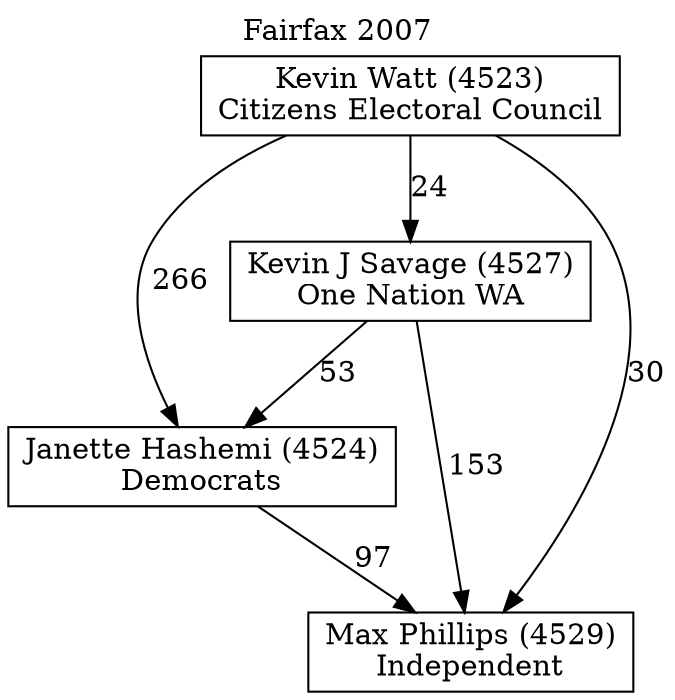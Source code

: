 // House preference flow
digraph "Max Phillips (4529)_Fairfax_2007" {
	graph [label="Fairfax 2007" labelloc=t mclimit=10]
	node [shape=box]
	"Janette Hashemi (4524)" [label="Janette Hashemi (4524)
Democrats"]
	"Kevin J Savage (4527)" [label="Kevin J Savage (4527)
One Nation WA"]
	"Kevin Watt (4523)" [label="Kevin Watt (4523)
Citizens Electoral Council"]
	"Max Phillips (4529)" [label="Max Phillips (4529)
Independent"]
	"Janette Hashemi (4524)" -> "Max Phillips (4529)" [label=97]
	"Kevin J Savage (4527)" -> "Janette Hashemi (4524)" [label=53]
	"Kevin J Savage (4527)" -> "Max Phillips (4529)" [label=153]
	"Kevin Watt (4523)" -> "Janette Hashemi (4524)" [label=266]
	"Kevin Watt (4523)" -> "Kevin J Savage (4527)" [label=24]
	"Kevin Watt (4523)" -> "Max Phillips (4529)" [label=30]
}
